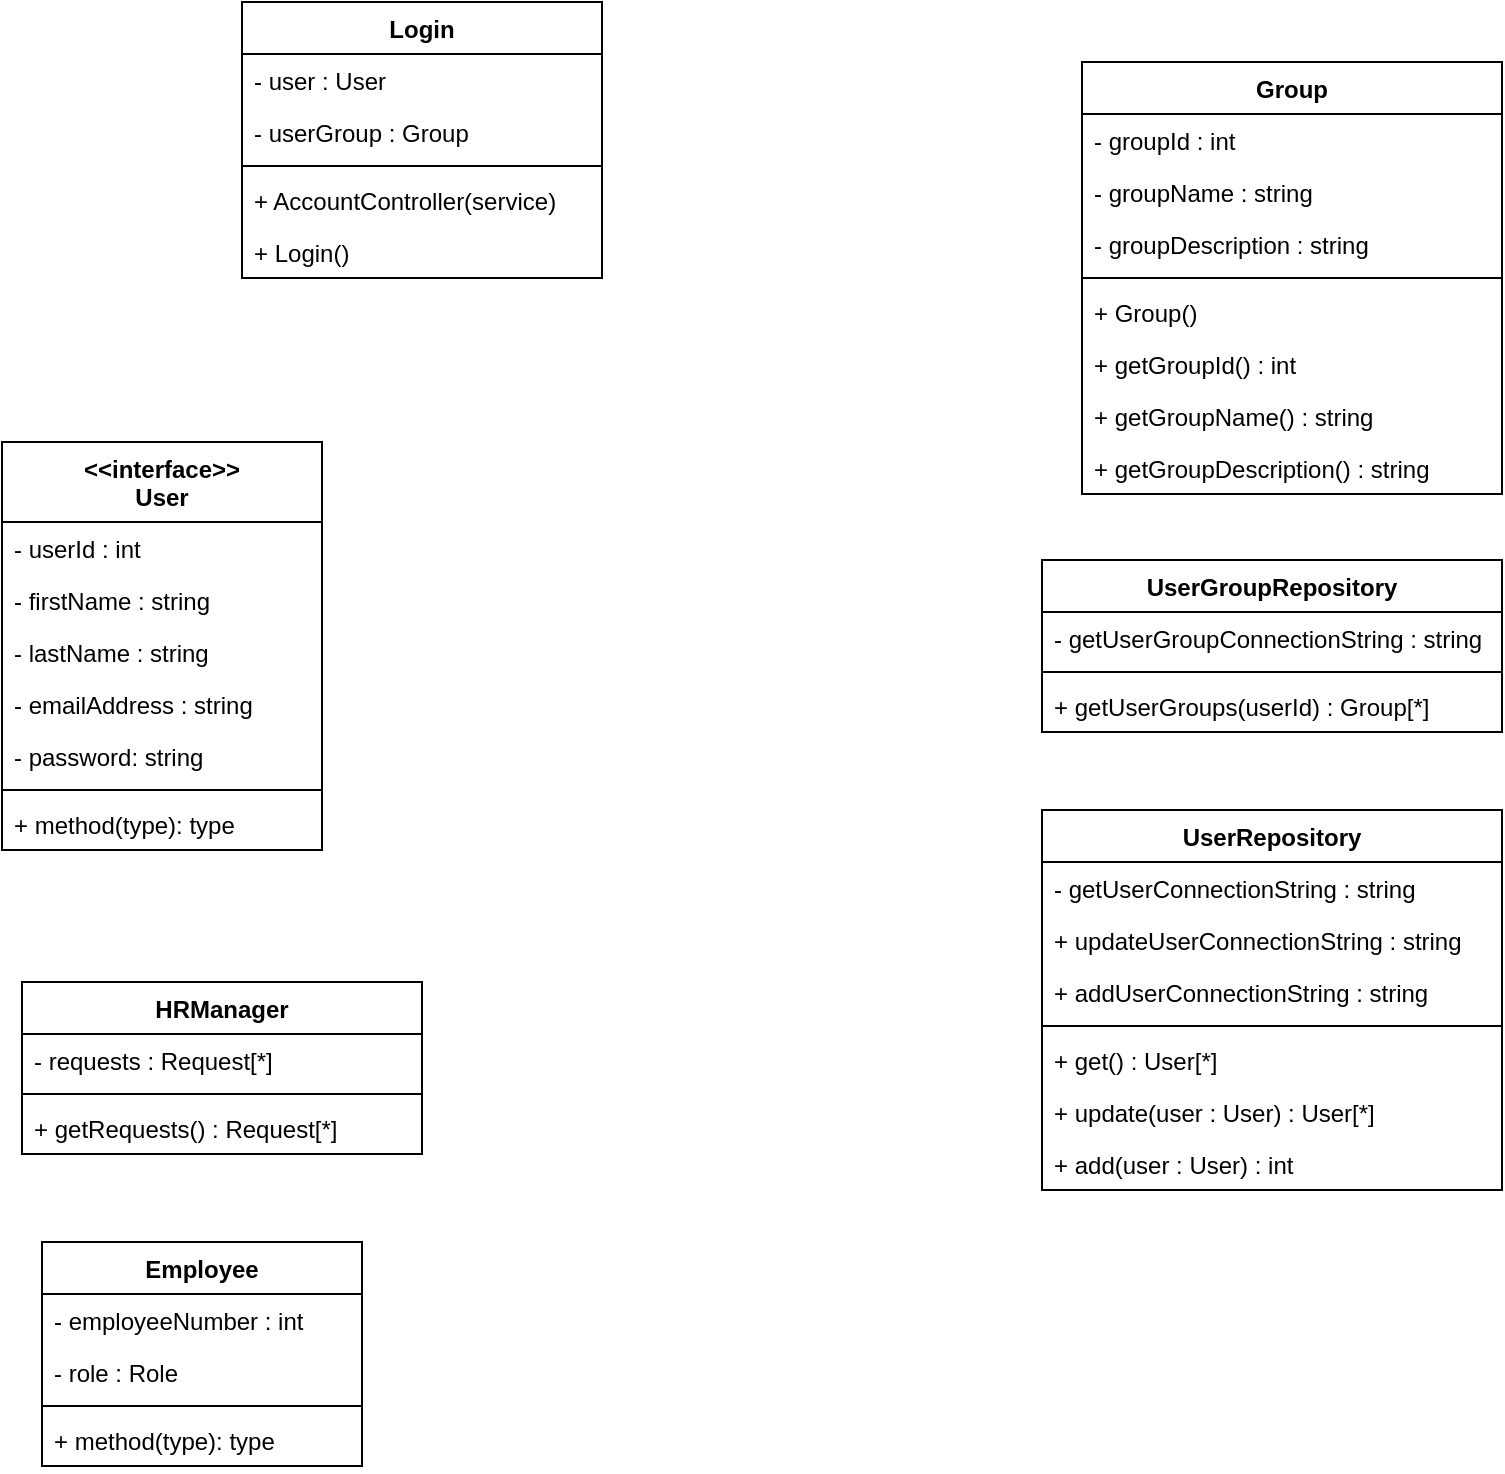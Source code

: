 <mxfile version="13.8.9" type="github">
  <diagram id="C5RBs43oDa-KdzZeNtuy" name="Page-1">
    <mxGraphModel dx="987" dy="609" grid="1" gridSize="10" guides="1" tooltips="1" connect="1" arrows="1" fold="1" page="1" pageScale="1" pageWidth="827" pageHeight="1169" math="0" shadow="0">
      <root>
        <mxCell id="WIyWlLk6GJQsqaUBKTNV-0" />
        <mxCell id="WIyWlLk6GJQsqaUBKTNV-1" parent="WIyWlLk6GJQsqaUBKTNV-0" />
        <mxCell id="A0lYxpGTVLTrkx8U0_eJ-0" value="Login" style="swimlane;fontStyle=1;align=center;verticalAlign=top;childLayout=stackLayout;horizontal=1;startSize=26;horizontalStack=0;resizeParent=1;resizeParentMax=0;resizeLast=0;collapsible=1;marginBottom=0;" vertex="1" parent="WIyWlLk6GJQsqaUBKTNV-1">
          <mxGeometry x="170" y="40" width="180" height="138" as="geometry" />
        </mxCell>
        <mxCell id="A0lYxpGTVLTrkx8U0_eJ-1" value="- user : User" style="text;strokeColor=none;fillColor=none;align=left;verticalAlign=top;spacingLeft=4;spacingRight=4;overflow=hidden;rotatable=0;points=[[0,0.5],[1,0.5]];portConstraint=eastwest;" vertex="1" parent="A0lYxpGTVLTrkx8U0_eJ-0">
          <mxGeometry y="26" width="180" height="26" as="geometry" />
        </mxCell>
        <mxCell id="A0lYxpGTVLTrkx8U0_eJ-5" value="- userGroup : Group" style="text;strokeColor=none;fillColor=none;align=left;verticalAlign=top;spacingLeft=4;spacingRight=4;overflow=hidden;rotatable=0;points=[[0,0.5],[1,0.5]];portConstraint=eastwest;" vertex="1" parent="A0lYxpGTVLTrkx8U0_eJ-0">
          <mxGeometry y="52" width="180" height="26" as="geometry" />
        </mxCell>
        <mxCell id="A0lYxpGTVLTrkx8U0_eJ-2" value="" style="line;strokeWidth=1;fillColor=none;align=left;verticalAlign=middle;spacingTop=-1;spacingLeft=3;spacingRight=3;rotatable=0;labelPosition=right;points=[];portConstraint=eastwest;" vertex="1" parent="A0lYxpGTVLTrkx8U0_eJ-0">
          <mxGeometry y="78" width="180" height="8" as="geometry" />
        </mxCell>
        <mxCell id="A0lYxpGTVLTrkx8U0_eJ-3" value="+ AccountController(service)" style="text;strokeColor=none;fillColor=none;align=left;verticalAlign=top;spacingLeft=4;spacingRight=4;overflow=hidden;rotatable=0;points=[[0,0.5],[1,0.5]];portConstraint=eastwest;" vertex="1" parent="A0lYxpGTVLTrkx8U0_eJ-0">
          <mxGeometry y="86" width="180" height="26" as="geometry" />
        </mxCell>
        <mxCell id="A0lYxpGTVLTrkx8U0_eJ-4" value="+ Login()" style="text;strokeColor=none;fillColor=none;align=left;verticalAlign=top;spacingLeft=4;spacingRight=4;overflow=hidden;rotatable=0;points=[[0,0.5],[1,0.5]];portConstraint=eastwest;" vertex="1" parent="A0lYxpGTVLTrkx8U0_eJ-0">
          <mxGeometry y="112" width="180" height="26" as="geometry" />
        </mxCell>
        <mxCell id="A0lYxpGTVLTrkx8U0_eJ-6" value="&lt;&lt;interface&gt;&gt;&#xa;User" style="swimlane;fontStyle=1;align=center;verticalAlign=top;childLayout=stackLayout;horizontal=1;startSize=40;horizontalStack=0;resizeParent=1;resizeParentMax=0;resizeLast=0;collapsible=1;marginBottom=0;" vertex="1" parent="WIyWlLk6GJQsqaUBKTNV-1">
          <mxGeometry x="50" y="260" width="160" height="204" as="geometry" />
        </mxCell>
        <mxCell id="A0lYxpGTVLTrkx8U0_eJ-7" value="- userId : int" style="text;strokeColor=none;fillColor=none;align=left;verticalAlign=top;spacingLeft=4;spacingRight=4;overflow=hidden;rotatable=0;points=[[0,0.5],[1,0.5]];portConstraint=eastwest;" vertex="1" parent="A0lYxpGTVLTrkx8U0_eJ-6">
          <mxGeometry y="40" width="160" height="26" as="geometry" />
        </mxCell>
        <mxCell id="A0lYxpGTVLTrkx8U0_eJ-18" value="- firstName : string" style="text;strokeColor=none;fillColor=none;align=left;verticalAlign=top;spacingLeft=4;spacingRight=4;overflow=hidden;rotatable=0;points=[[0,0.5],[1,0.5]];portConstraint=eastwest;" vertex="1" parent="A0lYxpGTVLTrkx8U0_eJ-6">
          <mxGeometry y="66" width="160" height="26" as="geometry" />
        </mxCell>
        <mxCell id="A0lYxpGTVLTrkx8U0_eJ-19" value="- lastName : string" style="text;strokeColor=none;fillColor=none;align=left;verticalAlign=top;spacingLeft=4;spacingRight=4;overflow=hidden;rotatable=0;points=[[0,0.5],[1,0.5]];portConstraint=eastwest;" vertex="1" parent="A0lYxpGTVLTrkx8U0_eJ-6">
          <mxGeometry y="92" width="160" height="26" as="geometry" />
        </mxCell>
        <mxCell id="A0lYxpGTVLTrkx8U0_eJ-20" value="- emailAddress : string" style="text;strokeColor=none;fillColor=none;align=left;verticalAlign=top;spacingLeft=4;spacingRight=4;overflow=hidden;rotatable=0;points=[[0,0.5],[1,0.5]];portConstraint=eastwest;" vertex="1" parent="A0lYxpGTVLTrkx8U0_eJ-6">
          <mxGeometry y="118" width="160" height="26" as="geometry" />
        </mxCell>
        <mxCell id="A0lYxpGTVLTrkx8U0_eJ-21" value="- password: string" style="text;strokeColor=none;fillColor=none;align=left;verticalAlign=top;spacingLeft=4;spacingRight=4;overflow=hidden;rotatable=0;points=[[0,0.5],[1,0.5]];portConstraint=eastwest;" vertex="1" parent="A0lYxpGTVLTrkx8U0_eJ-6">
          <mxGeometry y="144" width="160" height="26" as="geometry" />
        </mxCell>
        <mxCell id="A0lYxpGTVLTrkx8U0_eJ-8" value="" style="line;strokeWidth=1;fillColor=none;align=left;verticalAlign=middle;spacingTop=-1;spacingLeft=3;spacingRight=3;rotatable=0;labelPosition=right;points=[];portConstraint=eastwest;" vertex="1" parent="A0lYxpGTVLTrkx8U0_eJ-6">
          <mxGeometry y="170" width="160" height="8" as="geometry" />
        </mxCell>
        <mxCell id="A0lYxpGTVLTrkx8U0_eJ-9" value="+ method(type): type" style="text;strokeColor=none;fillColor=none;align=left;verticalAlign=top;spacingLeft=4;spacingRight=4;overflow=hidden;rotatable=0;points=[[0,0.5],[1,0.5]];portConstraint=eastwest;" vertex="1" parent="A0lYxpGTVLTrkx8U0_eJ-6">
          <mxGeometry y="178" width="160" height="26" as="geometry" />
        </mxCell>
        <mxCell id="A0lYxpGTVLTrkx8U0_eJ-10" value="Group" style="swimlane;fontStyle=1;align=center;verticalAlign=top;childLayout=stackLayout;horizontal=1;startSize=26;horizontalStack=0;resizeParent=1;resizeParentMax=0;resizeLast=0;collapsible=1;marginBottom=0;" vertex="1" parent="WIyWlLk6GJQsqaUBKTNV-1">
          <mxGeometry x="590" y="70" width="210" height="216" as="geometry" />
        </mxCell>
        <mxCell id="A0lYxpGTVLTrkx8U0_eJ-11" value="- groupId : int" style="text;strokeColor=none;fillColor=none;align=left;verticalAlign=top;spacingLeft=4;spacingRight=4;overflow=hidden;rotatable=0;points=[[0,0.5],[1,0.5]];portConstraint=eastwest;" vertex="1" parent="A0lYxpGTVLTrkx8U0_eJ-10">
          <mxGeometry y="26" width="210" height="26" as="geometry" />
        </mxCell>
        <mxCell id="A0lYxpGTVLTrkx8U0_eJ-14" value="- groupName : string" style="text;strokeColor=none;fillColor=none;align=left;verticalAlign=top;spacingLeft=4;spacingRight=4;overflow=hidden;rotatable=0;points=[[0,0.5],[1,0.5]];portConstraint=eastwest;" vertex="1" parent="A0lYxpGTVLTrkx8U0_eJ-10">
          <mxGeometry y="52" width="210" height="26" as="geometry" />
        </mxCell>
        <mxCell id="A0lYxpGTVLTrkx8U0_eJ-15" value="- groupDescription : string" style="text;strokeColor=none;fillColor=none;align=left;verticalAlign=top;spacingLeft=4;spacingRight=4;overflow=hidden;rotatable=0;points=[[0,0.5],[1,0.5]];portConstraint=eastwest;" vertex="1" parent="A0lYxpGTVLTrkx8U0_eJ-10">
          <mxGeometry y="78" width="210" height="26" as="geometry" />
        </mxCell>
        <mxCell id="A0lYxpGTVLTrkx8U0_eJ-12" value="" style="line;strokeWidth=1;fillColor=none;align=left;verticalAlign=middle;spacingTop=-1;spacingLeft=3;spacingRight=3;rotatable=0;labelPosition=right;points=[];portConstraint=eastwest;" vertex="1" parent="A0lYxpGTVLTrkx8U0_eJ-10">
          <mxGeometry y="104" width="210" height="8" as="geometry" />
        </mxCell>
        <mxCell id="A0lYxpGTVLTrkx8U0_eJ-13" value="+ Group()" style="text;strokeColor=none;fillColor=none;align=left;verticalAlign=top;spacingLeft=4;spacingRight=4;overflow=hidden;rotatable=0;points=[[0,0.5],[1,0.5]];portConstraint=eastwest;" vertex="1" parent="A0lYxpGTVLTrkx8U0_eJ-10">
          <mxGeometry y="112" width="210" height="26" as="geometry" />
        </mxCell>
        <mxCell id="A0lYxpGTVLTrkx8U0_eJ-31" value="+ getGroupId() : int" style="text;strokeColor=none;fillColor=none;align=left;verticalAlign=top;spacingLeft=4;spacingRight=4;overflow=hidden;rotatable=0;points=[[0,0.5],[1,0.5]];portConstraint=eastwest;" vertex="1" parent="A0lYxpGTVLTrkx8U0_eJ-10">
          <mxGeometry y="138" width="210" height="26" as="geometry" />
        </mxCell>
        <mxCell id="A0lYxpGTVLTrkx8U0_eJ-16" value="+ getGroupName() : string" style="text;strokeColor=none;fillColor=none;align=left;verticalAlign=top;spacingLeft=4;spacingRight=4;overflow=hidden;rotatable=0;points=[[0,0.5],[1,0.5]];portConstraint=eastwest;" vertex="1" parent="A0lYxpGTVLTrkx8U0_eJ-10">
          <mxGeometry y="164" width="210" height="26" as="geometry" />
        </mxCell>
        <mxCell id="A0lYxpGTVLTrkx8U0_eJ-17" value="+ getGroupDescription() : string" style="text;strokeColor=none;fillColor=none;align=left;verticalAlign=top;spacingLeft=4;spacingRight=4;overflow=hidden;rotatable=0;points=[[0,0.5],[1,0.5]];portConstraint=eastwest;" vertex="1" parent="A0lYxpGTVLTrkx8U0_eJ-10">
          <mxGeometry y="190" width="210" height="26" as="geometry" />
        </mxCell>
        <mxCell id="A0lYxpGTVLTrkx8U0_eJ-22" value="Employee" style="swimlane;fontStyle=1;align=center;verticalAlign=top;childLayout=stackLayout;horizontal=1;startSize=26;horizontalStack=0;resizeParent=1;resizeParentMax=0;resizeLast=0;collapsible=1;marginBottom=0;" vertex="1" parent="WIyWlLk6GJQsqaUBKTNV-1">
          <mxGeometry x="70" y="660" width="160" height="112" as="geometry" />
        </mxCell>
        <mxCell id="A0lYxpGTVLTrkx8U0_eJ-23" value="- employeeNumber : int" style="text;strokeColor=none;fillColor=none;align=left;verticalAlign=top;spacingLeft=4;spacingRight=4;overflow=hidden;rotatable=0;points=[[0,0.5],[1,0.5]];portConstraint=eastwest;" vertex="1" parent="A0lYxpGTVLTrkx8U0_eJ-22">
          <mxGeometry y="26" width="160" height="26" as="geometry" />
        </mxCell>
        <mxCell id="A0lYxpGTVLTrkx8U0_eJ-26" value="- role : Role" style="text;strokeColor=none;fillColor=none;align=left;verticalAlign=top;spacingLeft=4;spacingRight=4;overflow=hidden;rotatable=0;points=[[0,0.5],[1,0.5]];portConstraint=eastwest;" vertex="1" parent="A0lYxpGTVLTrkx8U0_eJ-22">
          <mxGeometry y="52" width="160" height="26" as="geometry" />
        </mxCell>
        <mxCell id="A0lYxpGTVLTrkx8U0_eJ-24" value="" style="line;strokeWidth=1;fillColor=none;align=left;verticalAlign=middle;spacingTop=-1;spacingLeft=3;spacingRight=3;rotatable=0;labelPosition=right;points=[];portConstraint=eastwest;" vertex="1" parent="A0lYxpGTVLTrkx8U0_eJ-22">
          <mxGeometry y="78" width="160" height="8" as="geometry" />
        </mxCell>
        <mxCell id="A0lYxpGTVLTrkx8U0_eJ-25" value="+ method(type): type" style="text;strokeColor=none;fillColor=none;align=left;verticalAlign=top;spacingLeft=4;spacingRight=4;overflow=hidden;rotatable=0;points=[[0,0.5],[1,0.5]];portConstraint=eastwest;" vertex="1" parent="A0lYxpGTVLTrkx8U0_eJ-22">
          <mxGeometry y="86" width="160" height="26" as="geometry" />
        </mxCell>
        <mxCell id="A0lYxpGTVLTrkx8U0_eJ-27" value="HRManager" style="swimlane;fontStyle=1;align=center;verticalAlign=top;childLayout=stackLayout;horizontal=1;startSize=26;horizontalStack=0;resizeParent=1;resizeParentMax=0;resizeLast=0;collapsible=1;marginBottom=0;" vertex="1" parent="WIyWlLk6GJQsqaUBKTNV-1">
          <mxGeometry x="60" y="530" width="200" height="86" as="geometry" />
        </mxCell>
        <mxCell id="A0lYxpGTVLTrkx8U0_eJ-28" value="- requests : Request[*]" style="text;strokeColor=none;fillColor=none;align=left;verticalAlign=top;spacingLeft=4;spacingRight=4;overflow=hidden;rotatable=0;points=[[0,0.5],[1,0.5]];portConstraint=eastwest;" vertex="1" parent="A0lYxpGTVLTrkx8U0_eJ-27">
          <mxGeometry y="26" width="200" height="26" as="geometry" />
        </mxCell>
        <mxCell id="A0lYxpGTVLTrkx8U0_eJ-29" value="" style="line;strokeWidth=1;fillColor=none;align=left;verticalAlign=middle;spacingTop=-1;spacingLeft=3;spacingRight=3;rotatable=0;labelPosition=right;points=[];portConstraint=eastwest;" vertex="1" parent="A0lYxpGTVLTrkx8U0_eJ-27">
          <mxGeometry y="52" width="200" height="8" as="geometry" />
        </mxCell>
        <mxCell id="A0lYxpGTVLTrkx8U0_eJ-30" value="+ getRequests() : Request[*]" style="text;strokeColor=none;fillColor=none;align=left;verticalAlign=top;spacingLeft=4;spacingRight=4;overflow=hidden;rotatable=0;points=[[0,0.5],[1,0.5]];portConstraint=eastwest;" vertex="1" parent="A0lYxpGTVLTrkx8U0_eJ-27">
          <mxGeometry y="60" width="200" height="26" as="geometry" />
        </mxCell>
        <mxCell id="A0lYxpGTVLTrkx8U0_eJ-32" value="UserGroupRepository" style="swimlane;fontStyle=1;align=center;verticalAlign=top;childLayout=stackLayout;horizontal=1;startSize=26;horizontalStack=0;resizeParent=1;resizeParentMax=0;resizeLast=0;collapsible=1;marginBottom=0;" vertex="1" parent="WIyWlLk6GJQsqaUBKTNV-1">
          <mxGeometry x="570" y="319" width="230" height="86" as="geometry" />
        </mxCell>
        <mxCell id="A0lYxpGTVLTrkx8U0_eJ-33" value="- getUserGroupConnectionString : string" style="text;strokeColor=none;fillColor=none;align=left;verticalAlign=top;spacingLeft=4;spacingRight=4;overflow=hidden;rotatable=0;points=[[0,0.5],[1,0.5]];portConstraint=eastwest;" vertex="1" parent="A0lYxpGTVLTrkx8U0_eJ-32">
          <mxGeometry y="26" width="230" height="26" as="geometry" />
        </mxCell>
        <mxCell id="A0lYxpGTVLTrkx8U0_eJ-34" value="" style="line;strokeWidth=1;fillColor=none;align=left;verticalAlign=middle;spacingTop=-1;spacingLeft=3;spacingRight=3;rotatable=0;labelPosition=right;points=[];portConstraint=eastwest;" vertex="1" parent="A0lYxpGTVLTrkx8U0_eJ-32">
          <mxGeometry y="52" width="230" height="8" as="geometry" />
        </mxCell>
        <mxCell id="A0lYxpGTVLTrkx8U0_eJ-35" value="+ getUserGroups(userId) : Group[*]" style="text;strokeColor=none;fillColor=none;align=left;verticalAlign=top;spacingLeft=4;spacingRight=4;overflow=hidden;rotatable=0;points=[[0,0.5],[1,0.5]];portConstraint=eastwest;" vertex="1" parent="A0lYxpGTVLTrkx8U0_eJ-32">
          <mxGeometry y="60" width="230" height="26" as="geometry" />
        </mxCell>
        <mxCell id="A0lYxpGTVLTrkx8U0_eJ-36" value="UserRepository" style="swimlane;fontStyle=1;align=center;verticalAlign=top;childLayout=stackLayout;horizontal=1;startSize=26;horizontalStack=0;resizeParent=1;resizeParentMax=0;resizeLast=0;collapsible=1;marginBottom=0;" vertex="1" parent="WIyWlLk6GJQsqaUBKTNV-1">
          <mxGeometry x="570" y="444" width="230" height="190" as="geometry" />
        </mxCell>
        <mxCell id="A0lYxpGTVLTrkx8U0_eJ-37" value="- getUserConnectionString : string" style="text;strokeColor=none;fillColor=none;align=left;verticalAlign=top;spacingLeft=4;spacingRight=4;overflow=hidden;rotatable=0;points=[[0,0.5],[1,0.5]];portConstraint=eastwest;" vertex="1" parent="A0lYxpGTVLTrkx8U0_eJ-36">
          <mxGeometry y="26" width="230" height="26" as="geometry" />
        </mxCell>
        <mxCell id="A0lYxpGTVLTrkx8U0_eJ-40" value="+ updateUserConnectionString : string" style="text;strokeColor=none;fillColor=none;align=left;verticalAlign=top;spacingLeft=4;spacingRight=4;overflow=hidden;rotatable=0;points=[[0,0.5],[1,0.5]];portConstraint=eastwest;" vertex="1" parent="A0lYxpGTVLTrkx8U0_eJ-36">
          <mxGeometry y="52" width="230" height="26" as="geometry" />
        </mxCell>
        <mxCell id="A0lYxpGTVLTrkx8U0_eJ-41" value="+ addUserConnectionString : string" style="text;strokeColor=none;fillColor=none;align=left;verticalAlign=top;spacingLeft=4;spacingRight=4;overflow=hidden;rotatable=0;points=[[0,0.5],[1,0.5]];portConstraint=eastwest;" vertex="1" parent="A0lYxpGTVLTrkx8U0_eJ-36">
          <mxGeometry y="78" width="230" height="26" as="geometry" />
        </mxCell>
        <mxCell id="A0lYxpGTVLTrkx8U0_eJ-38" value="" style="line;strokeWidth=1;fillColor=none;align=left;verticalAlign=middle;spacingTop=-1;spacingLeft=3;spacingRight=3;rotatable=0;labelPosition=right;points=[];portConstraint=eastwest;" vertex="1" parent="A0lYxpGTVLTrkx8U0_eJ-36">
          <mxGeometry y="104" width="230" height="8" as="geometry" />
        </mxCell>
        <mxCell id="A0lYxpGTVLTrkx8U0_eJ-39" value="+ get() : User[*]" style="text;strokeColor=none;fillColor=none;align=left;verticalAlign=top;spacingLeft=4;spacingRight=4;overflow=hidden;rotatable=0;points=[[0,0.5],[1,0.5]];portConstraint=eastwest;" vertex="1" parent="A0lYxpGTVLTrkx8U0_eJ-36">
          <mxGeometry y="112" width="230" height="26" as="geometry" />
        </mxCell>
        <mxCell id="A0lYxpGTVLTrkx8U0_eJ-42" value="+ update(user : User) : User[*]" style="text;strokeColor=none;fillColor=none;align=left;verticalAlign=top;spacingLeft=4;spacingRight=4;overflow=hidden;rotatable=0;points=[[0,0.5],[1,0.5]];portConstraint=eastwest;" vertex="1" parent="A0lYxpGTVLTrkx8U0_eJ-36">
          <mxGeometry y="138" width="230" height="26" as="geometry" />
        </mxCell>
        <mxCell id="A0lYxpGTVLTrkx8U0_eJ-43" value="+ add(user : User) : int" style="text;strokeColor=none;fillColor=none;align=left;verticalAlign=top;spacingLeft=4;spacingRight=4;overflow=hidden;rotatable=0;points=[[0,0.5],[1,0.5]];portConstraint=eastwest;" vertex="1" parent="A0lYxpGTVLTrkx8U0_eJ-36">
          <mxGeometry y="164" width="230" height="26" as="geometry" />
        </mxCell>
      </root>
    </mxGraphModel>
  </diagram>
</mxfile>
